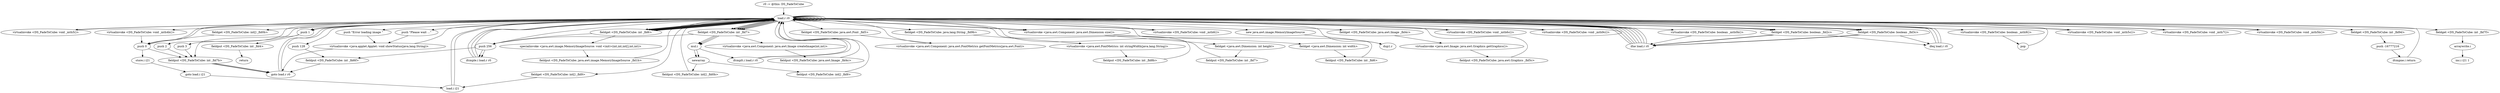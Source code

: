 digraph "" {
    "r0 := @this: DS_FadeToCube"
    "load.r r0"
    "r0 := @this: DS_FadeToCube"->"load.r r0";
    "virtualinvoke <DS_FadeToCube: void _mth5()>"
    "load.r r0"->"virtualinvoke <DS_FadeToCube: void _mth5()>";
    "virtualinvoke <DS_FadeToCube: void _mth5()>"->"load.r r0";
    "push \"Please wait ...\""
    "load.r r0"->"push \"Please wait ...\"";
    "virtualinvoke <java.applet.Applet: void showStatus(java.lang.String)>"
    "push \"Please wait ...\""->"virtualinvoke <java.applet.Applet: void showStatus(java.lang.String)>";
    "virtualinvoke <java.applet.Applet: void showStatus(java.lang.String)>"->"load.r r0";
    "load.r r0"->"load.r r0";
    "load.r r0"->"load.r r0";
    "fieldget <DS_FadeToCube: java.awt.Font _fld5>"
    "load.r r0"->"fieldget <DS_FadeToCube: java.awt.Font _fld5>";
    "virtualinvoke <java.awt.Component: java.awt.FontMetrics getFontMetrics(java.awt.Font)>"
    "fieldget <DS_FadeToCube: java.awt.Font _fld5>"->"virtualinvoke <java.awt.Component: java.awt.FontMetrics getFontMetrics(java.awt.Font)>";
    "virtualinvoke <java.awt.Component: java.awt.FontMetrics getFontMetrics(java.awt.Font)>"->"load.r r0";
    "fieldget <DS_FadeToCube: java.lang.String _fld9b>"
    "load.r r0"->"fieldget <DS_FadeToCube: java.lang.String _fld9b>";
    "virtualinvoke <java.awt.FontMetrics: int stringWidth(java.lang.String)>"
    "fieldget <DS_FadeToCube: java.lang.String _fld9b>"->"virtualinvoke <java.awt.FontMetrics: int stringWidth(java.lang.String)>";
    "fieldput <DS_FadeToCube: int _fld8b>"
    "virtualinvoke <java.awt.FontMetrics: int stringWidth(java.lang.String)>"->"fieldput <DS_FadeToCube: int _fld8b>";
    "fieldput <DS_FadeToCube: int _fld8b>"->"load.r r0";
    "load.r r0"->"load.r r0";
    "virtualinvoke <java.awt.Component: java.awt.Dimension size()>"
    "load.r r0"->"virtualinvoke <java.awt.Component: java.awt.Dimension size()>";
    "fieldget <java.awt.Dimension: int width>"
    "virtualinvoke <java.awt.Component: java.awt.Dimension size()>"->"fieldget <java.awt.Dimension: int width>";
    "fieldput <DS_FadeToCube: int _fld6>"
    "fieldget <java.awt.Dimension: int width>"->"fieldput <DS_FadeToCube: int _fld6>";
    "fieldput <DS_FadeToCube: int _fld6>"->"load.r r0";
    "load.r r0"->"load.r r0";
    "load.r r0"->"virtualinvoke <java.awt.Component: java.awt.Dimension size()>";
    "fieldget <java.awt.Dimension: int height>"
    "virtualinvoke <java.awt.Component: java.awt.Dimension size()>"->"fieldget <java.awt.Dimension: int height>";
    "fieldput <DS_FadeToCube: int _fld7>"
    "fieldget <java.awt.Dimension: int height>"->"fieldput <DS_FadeToCube: int _fld7>";
    "fieldput <DS_FadeToCube: int _fld7>"->"load.r r0";
    "virtualinvoke <DS_FadeToCube: void _mth6()>"
    "load.r r0"->"virtualinvoke <DS_FadeToCube: void _mth6()>";
    "virtualinvoke <DS_FadeToCube: void _mth6()>"->"load.r r0";
    "load.r r0"->"load.r r0";
    "fieldget <DS_FadeToCube: int _fld6>"
    "load.r r0"->"fieldget <DS_FadeToCube: int _fld6>";
    "fieldget <DS_FadeToCube: int _fld6>"->"load.r r0";
    "fieldget <DS_FadeToCube: int _fld7>"
    "load.r r0"->"fieldget <DS_FadeToCube: int _fld7>";
    "mul.i"
    "fieldget <DS_FadeToCube: int _fld7>"->"mul.i";
    "newarray"
    "mul.i"->"newarray";
    "fieldput <DS_FadeToCube: int[] _fld0b>"
    "newarray"->"fieldput <DS_FadeToCube: int[] _fld0b>";
    "fieldput <DS_FadeToCube: int[] _fld0b>"->"load.r r0";
    "new java.awt.image.MemoryImageSource"
    "load.r r0"->"new java.awt.image.MemoryImageSource";
    "dup1.r"
    "new java.awt.image.MemoryImageSource"->"dup1.r";
    "dup1.r"->"load.r r0";
    "load.r r0"->"fieldget <DS_FadeToCube: int _fld6>";
    "fieldget <DS_FadeToCube: int _fld6>"->"load.r r0";
    "load.r r0"->"fieldget <DS_FadeToCube: int _fld7>";
    "fieldget <DS_FadeToCube: int _fld7>"->"load.r r0";
    "fieldget <DS_FadeToCube: int[] _fld0b>"
    "load.r r0"->"fieldget <DS_FadeToCube: int[] _fld0b>";
    "push 0"
    "fieldget <DS_FadeToCube: int[] _fld0b>"->"push 0";
    "push 0"->"load.r r0";
    "load.r r0"->"fieldget <DS_FadeToCube: int _fld6>";
    "specialinvoke <java.awt.image.MemoryImageSource: void <init>(int,int,int[],int,int)>"
    "fieldget <DS_FadeToCube: int _fld6>"->"specialinvoke <java.awt.image.MemoryImageSource: void <init>(int,int,int[],int,int)>";
    "fieldput <DS_FadeToCube: java.awt.image.MemoryImageSource _fld1b>"
    "specialinvoke <java.awt.image.MemoryImageSource: void <init>(int,int,int[],int,int)>"->"fieldput <DS_FadeToCube: java.awt.image.MemoryImageSource _fld1b>";
    "fieldput <DS_FadeToCube: java.awt.image.MemoryImageSource _fld1b>"->"load.r r0";
    "load.r r0"->"load.r r0";
    "load.r r0"->"load.r r0";
    "load.r r0"->"fieldget <DS_FadeToCube: int _fld6>";
    "fieldget <DS_FadeToCube: int _fld6>"->"load.r r0";
    "load.r r0"->"fieldget <DS_FadeToCube: int _fld7>";
    "virtualinvoke <java.awt.Component: java.awt.Image createImage(int,int)>"
    "fieldget <DS_FadeToCube: int _fld7>"->"virtualinvoke <java.awt.Component: java.awt.Image createImage(int,int)>";
    "fieldput <DS_FadeToCube: java.awt.Image _fld4c>"
    "virtualinvoke <java.awt.Component: java.awt.Image createImage(int,int)>"->"fieldput <DS_FadeToCube: java.awt.Image _fld4c>";
    "fieldput <DS_FadeToCube: java.awt.Image _fld4c>"->"load.r r0";
    "load.r r0"->"load.r r0";
    "fieldget <DS_FadeToCube: java.awt.Image _fld4c>"
    "load.r r0"->"fieldget <DS_FadeToCube: java.awt.Image _fld4c>";
    "virtualinvoke <java.awt.Image: java.awt.Graphics getGraphics()>"
    "fieldget <DS_FadeToCube: java.awt.Image _fld4c>"->"virtualinvoke <java.awt.Image: java.awt.Graphics getGraphics()>";
    "fieldput <DS_FadeToCube: java.awt.Graphics _fld5c>"
    "virtualinvoke <java.awt.Image: java.awt.Graphics getGraphics()>"->"fieldput <DS_FadeToCube: java.awt.Graphics _fld5c>";
    "fieldput <DS_FadeToCube: java.awt.Graphics _fld5c>"->"load.r r0";
    "virtualinvoke <DS_FadeToCube: void _mth6c()>"
    "load.r r0"->"virtualinvoke <DS_FadeToCube: void _mth6c()>";
    "virtualinvoke <DS_FadeToCube: void _mth6c()>"->"load.r r0";
    "virtualinvoke <DS_FadeToCube: void _mth9c()>"
    "load.r r0"->"virtualinvoke <DS_FadeToCube: void _mth9c()>";
    "virtualinvoke <DS_FadeToCube: void _mth9c()>"->"load.r r0";
    "fieldget <DS_FadeToCube: boolean _fld2c>"
    "load.r r0"->"fieldget <DS_FadeToCube: boolean _fld2c>";
    "ifne load.r r0"
    "fieldget <DS_FadeToCube: boolean _fld2c>"->"ifne load.r r0";
    "ifne load.r r0"->"load.r r0";
    "fieldget <DS_FadeToCube: boolean _fld3c>"
    "load.r r0"->"fieldget <DS_FadeToCube: boolean _fld3c>";
    "fieldget <DS_FadeToCube: boolean _fld3c>"->"ifne load.r r0";
    "ifne load.r r0"->"load.r r0";
    "load.r r0"->"push 0";
    "fieldput <DS_FadeToCube: int _fld7b>"
    "push 0"->"fieldput <DS_FadeToCube: int _fld7b>";
    "goto load.r r0"
    "fieldput <DS_FadeToCube: int _fld7b>"->"goto load.r r0";
    "goto load.r r0"->"load.r r0";
    "load.r r0"->"load.r r0";
    "load.r r0"->"fieldget <DS_FadeToCube: int _fld6>";
    "fieldget <DS_FadeToCube: int _fld6>"->"load.r r0";
    "load.r r0"->"fieldget <DS_FadeToCube: int _fld7>";
    "fieldget <DS_FadeToCube: int _fld7>"->"mul.i";
    "mul.i"->"newarray";
    "fieldput <DS_FadeToCube: int[] _fld9>"
    "newarray"->"fieldput <DS_FadeToCube: int[] _fld9>";
    "fieldput <DS_FadeToCube: int[] _fld9>"->"load.r r0";
    "load.r r0"->"fieldget <DS_FadeToCube: int _fld6>";
    "push 256"
    "fieldget <DS_FadeToCube: int _fld6>"->"push 256";
    "ifcmple.i load.r r0"
    "push 256"->"ifcmple.i load.r r0";
    "ifcmple.i load.r r0"->"load.r r0";
    "load.r r0"->"fieldget <DS_FadeToCube: int _fld7>";
    "fieldget <DS_FadeToCube: int _fld7>"->"push 256";
    "push 256"->"ifcmple.i load.r r0";
    "ifcmple.i load.r r0"->"load.r r0";
    "load.r r0"->"push 256";
    "fieldput <DS_FadeToCube: int _fld6f>"
    "push 256"->"fieldput <DS_FadeToCube: int _fld6f>";
    "fieldput <DS_FadeToCube: int _fld6f>"->"goto load.r r0";
    "goto load.r r0"->"load.r r0";
    "virtualinvoke <DS_FadeToCube: void _mth4b()>"
    "load.r r0"->"virtualinvoke <DS_FadeToCube: void _mth4b()>";
    "virtualinvoke <DS_FadeToCube: void _mth4b()>"->"push 0";
    "store.i i21"
    "push 0"->"store.i i21";
    "goto load.i i21"
    "store.i i21"->"goto load.i i21";
    "load.i i21"
    "goto load.i i21"->"load.i i21";
    "load.i i21"->"load.r r0";
    "load.r r0"->"fieldget <DS_FadeToCube: int _fld6>";
    "fieldget <DS_FadeToCube: int _fld6>"->"load.r r0";
    "load.r r0"->"fieldget <DS_FadeToCube: int _fld7>";
    "fieldget <DS_FadeToCube: int _fld7>"->"mul.i";
    "ifcmplt.i load.r r0"
    "mul.i"->"ifcmplt.i load.r r0";
    "ifcmplt.i load.r r0"->"load.r r0";
    "virtualinvoke <DS_FadeToCube: boolean _mth9()>"
    "load.r r0"->"virtualinvoke <DS_FadeToCube: boolean _mth9()>";
    "pop"
    "virtualinvoke <DS_FadeToCube: boolean _mth9()>"->"pop";
    "pop"->"load.r r0";
    "virtualinvoke <DS_FadeToCube: boolean _mth0b()>"
    "load.r r0"->"virtualinvoke <DS_FadeToCube: boolean _mth0b()>";
    "virtualinvoke <DS_FadeToCube: boolean _mth0b()>"->"ifne load.r r0";
    "ifne load.r r0"->"load.r r0";
    "push \"Error loading image \""
    "load.r r0"->"push \"Error loading image \"";
    "push \"Error loading image \""->"virtualinvoke <java.applet.Applet: void showStatus(java.lang.String)>";
    "virtualinvoke <java.applet.Applet: void showStatus(java.lang.String)>"->"goto load.r r0";
    "ifne load.r r0"->"load.r r0";
    "virtualinvoke <DS_FadeToCube: void _mth5c()>"
    "load.r r0"->"virtualinvoke <DS_FadeToCube: void _mth5c()>";
    "virtualinvoke <DS_FadeToCube: void _mth5c()>"->"load.r r0";
    "virtualinvoke <DS_FadeToCube: void _mth7()>"
    "load.r r0"->"virtualinvoke <DS_FadeToCube: void _mth7()>";
    "virtualinvoke <DS_FadeToCube: void _mth7()>"->"load.r r0";
    "virtualinvoke <DS_FadeToCube: void _mth5b()>"
    "load.r r0"->"virtualinvoke <DS_FadeToCube: void _mth5b()>";
    "virtualinvoke <DS_FadeToCube: void _mth5b()>"->"load.r r0";
    "fieldget <DS_FadeToCube: int _fld9d>"
    "load.r r0"->"fieldget <DS_FadeToCube: int _fld9d>";
    "push -16777216"
    "fieldget <DS_FadeToCube: int _fld9d>"->"push -16777216";
    "ifcmpne.i return"
    "push -16777216"->"ifcmpne.i return";
    "ifcmpne.i return"->"load.r r0";
    "push 1"
    "load.r r0"->"push 1";
    "fieldput <DS_FadeToCube: int _fld4>"
    "push 1"->"fieldput <DS_FadeToCube: int _fld4>";
    "return"
    "fieldput <DS_FadeToCube: int _fld4>"->"return";
    "ifcmplt.i load.r r0"->"load.r r0";
    "fieldget <DS_FadeToCube: int[] _fld9>"
    "load.r r0"->"fieldget <DS_FadeToCube: int[] _fld9>";
    "fieldget <DS_FadeToCube: int[] _fld9>"->"load.i i21";
    "load.i i21"->"load.r r0";
    "fieldget <DS_FadeToCube: int _fld7f>"
    "load.r r0"->"fieldget <DS_FadeToCube: int _fld7f>";
    "arraywrite.i"
    "fieldget <DS_FadeToCube: int _fld7f>"->"arraywrite.i";
    "inc.i i21 1"
    "arraywrite.i"->"inc.i i21 1";
    "ifcmple.i load.r r0"->"load.r r0";
    "push 128"
    "load.r r0"->"push 128";
    "push 128"->"fieldput <DS_FadeToCube: int _fld6f>";
    "ifne load.r r0"->"load.r r0";
    "load.r r0"->"fieldget <DS_FadeToCube: boolean _fld2c>";
    "ifeq load.r r0"
    "fieldget <DS_FadeToCube: boolean _fld2c>"->"ifeq load.r r0";
    "ifeq load.r r0"->"load.r r0";
    "load.r r0"->"fieldget <DS_FadeToCube: boolean _fld3c>";
    "fieldget <DS_FadeToCube: boolean _fld3c>"->"ifne load.r r0";
    "ifne load.r r0"->"load.r r0";
    "load.r r0"->"push 1";
    "push 1"->"fieldput <DS_FadeToCube: int _fld7b>";
    "fieldput <DS_FadeToCube: int _fld7b>"->"goto load.r r0";
    "ifne load.r r0"->"load.r r0";
    "load.r r0"->"fieldget <DS_FadeToCube: boolean _fld2c>";
    "fieldget <DS_FadeToCube: boolean _fld2c>"->"ifne load.r r0";
    "ifne load.r r0"->"load.r r0";
    "load.r r0"->"fieldget <DS_FadeToCube: boolean _fld3c>";
    "fieldget <DS_FadeToCube: boolean _fld3c>"->"ifeq load.r r0";
    "ifeq load.r r0"->"load.r r0";
    "push 2"
    "load.r r0"->"push 2";
    "push 2"->"fieldput <DS_FadeToCube: int _fld7b>";
    "fieldput <DS_FadeToCube: int _fld7b>"->"goto load.r r0";
    "ifeq load.r r0"->"load.r r0";
    "push 3"
    "load.r r0"->"push 3";
    "push 3"->"fieldput <DS_FadeToCube: int _fld7b>";
}
